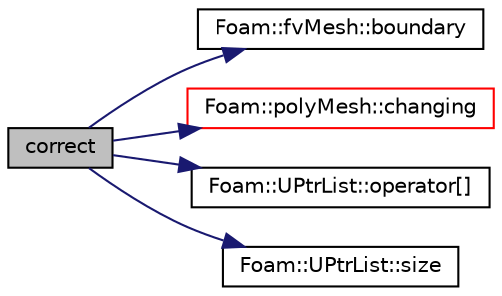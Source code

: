 digraph "correct"
{
  bgcolor="transparent";
  edge [fontname="Helvetica",fontsize="10",labelfontname="Helvetica",labelfontsize="10"];
  node [fontname="Helvetica",fontsize="10",shape=record];
  rankdir="LR";
  Node4 [label="correct",height=0.2,width=0.4,color="black", fillcolor="grey75", style="filled", fontcolor="black"];
  Node4 -> Node5 [color="midnightblue",fontsize="10",style="solid",fontname="Helvetica"];
  Node5 [label="Foam::fvMesh::boundary",height=0.2,width=0.4,color="black",URL="$a23593.html#a1fc8b179063cf5d6805da64ff1975126",tooltip="Return reference to boundary mesh. "];
  Node4 -> Node6 [color="midnightblue",fontsize="10",style="solid",fontname="Helvetica"];
  Node6 [label="Foam::polyMesh::changing",height=0.2,width=0.4,color="red",URL="$a28565.html#a5ffdcac7622a1cba91f4f67b058a85b0",tooltip="Is mesh changing (topology changing and/or moving) "];
  Node4 -> Node347 [color="midnightblue",fontsize="10",style="solid",fontname="Helvetica"];
  Node347 [label="Foam::UPtrList::operator[]",height=0.2,width=0.4,color="black",URL="$a27101.html#a92eab3a97cd59afdf63a26b0a90642a9",tooltip="Return element const reference. "];
  Node4 -> Node348 [color="midnightblue",fontsize="10",style="solid",fontname="Helvetica"];
  Node348 [label="Foam::UPtrList::size",height=0.2,width=0.4,color="black",URL="$a27101.html#a47b3bf30da1eb3ab8076b5fbe00e0494",tooltip="Return the number of elements in the UPtrList. "];
}
